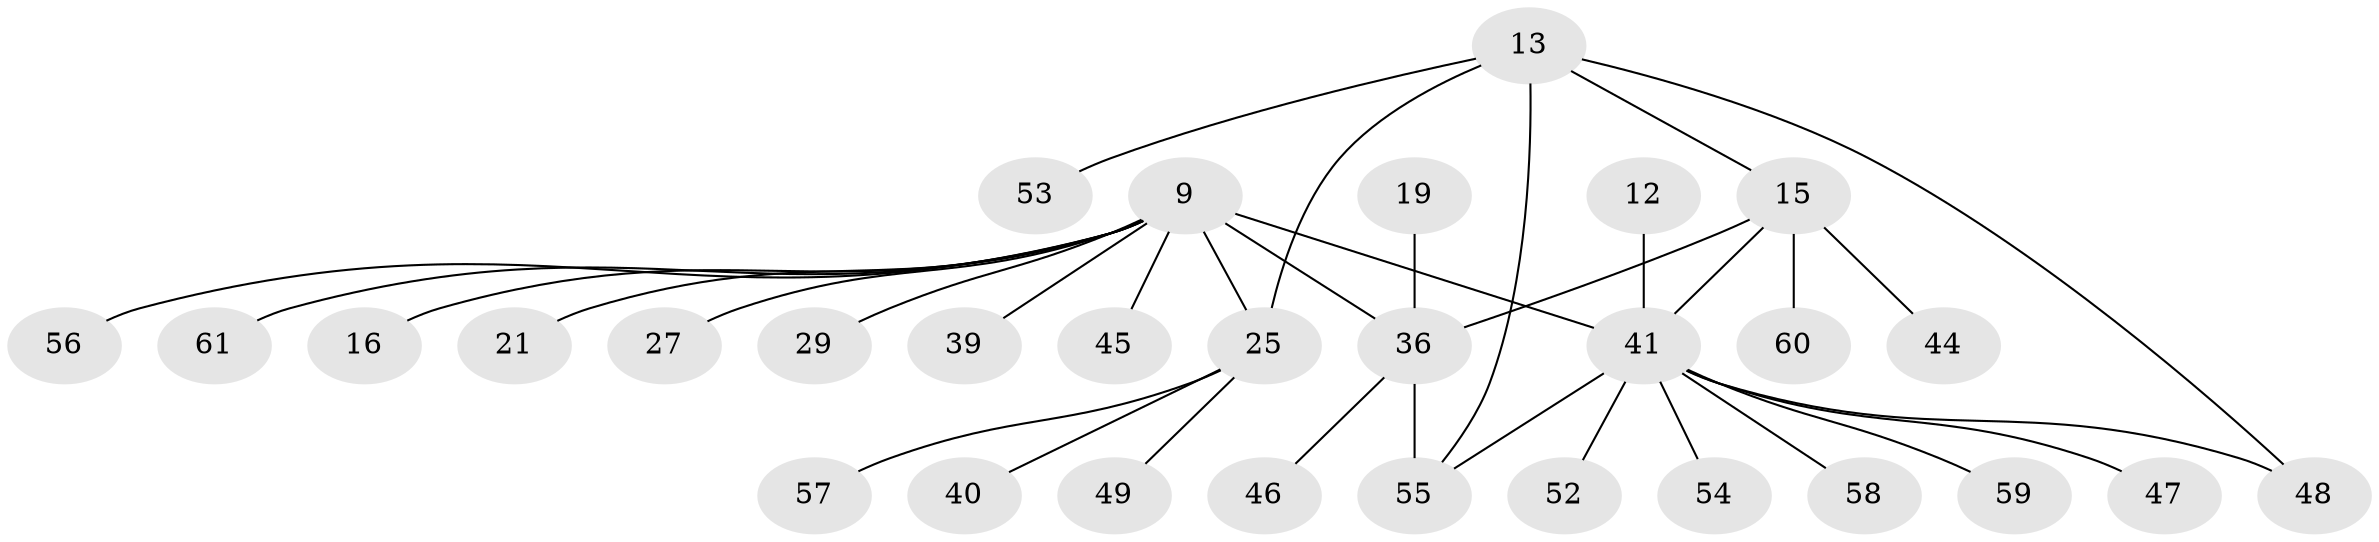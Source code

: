// original degree distribution, {9: 0.01639344262295082, 8: 0.03278688524590164, 2: 0.14754098360655737, 6: 0.04918032786885246, 7: 0.06557377049180328, 4: 0.04918032786885246, 5: 0.03278688524590164, 1: 0.5737704918032787, 3: 0.03278688524590164}
// Generated by graph-tools (version 1.1) at 2025/55/03/09/25 04:55:59]
// undirected, 30 vertices, 34 edges
graph export_dot {
graph [start="1"]
  node [color=gray90,style=filled];
  9 [super="+7+6"];
  12;
  13;
  15 [super="+14"];
  16;
  19;
  21;
  25 [super="+24+8"];
  27;
  29;
  36 [super="+3"];
  39;
  40;
  41 [super="+32+38"];
  44;
  45;
  46 [super="+37"];
  47;
  48;
  49;
  52;
  53;
  54;
  55 [super="+42+51"];
  56;
  57;
  58;
  59;
  60 [super="+50"];
  61;
  9 -- 27;
  9 -- 39;
  9 -- 36 [weight=2];
  9 -- 25 [weight=3];
  9 -- 45;
  9 -- 16;
  9 -- 61;
  9 -- 21;
  9 -- 56;
  9 -- 29;
  9 -- 41 [weight=3];
  12 -- 41 [weight=2];
  13 -- 15 [weight=2];
  13 -- 48;
  13 -- 53;
  13 -- 25 [weight=2];
  13 -- 55;
  15 -- 36 [weight=2];
  15 -- 44;
  15 -- 60;
  15 -- 41 [weight=2];
  19 -- 36;
  25 -- 57;
  25 -- 49;
  25 -- 40;
  36 -- 46;
  36 -- 55 [weight=2];
  41 -- 47;
  41 -- 48;
  41 -- 52;
  41 -- 54;
  41 -- 55;
  41 -- 58;
  41 -- 59;
}
